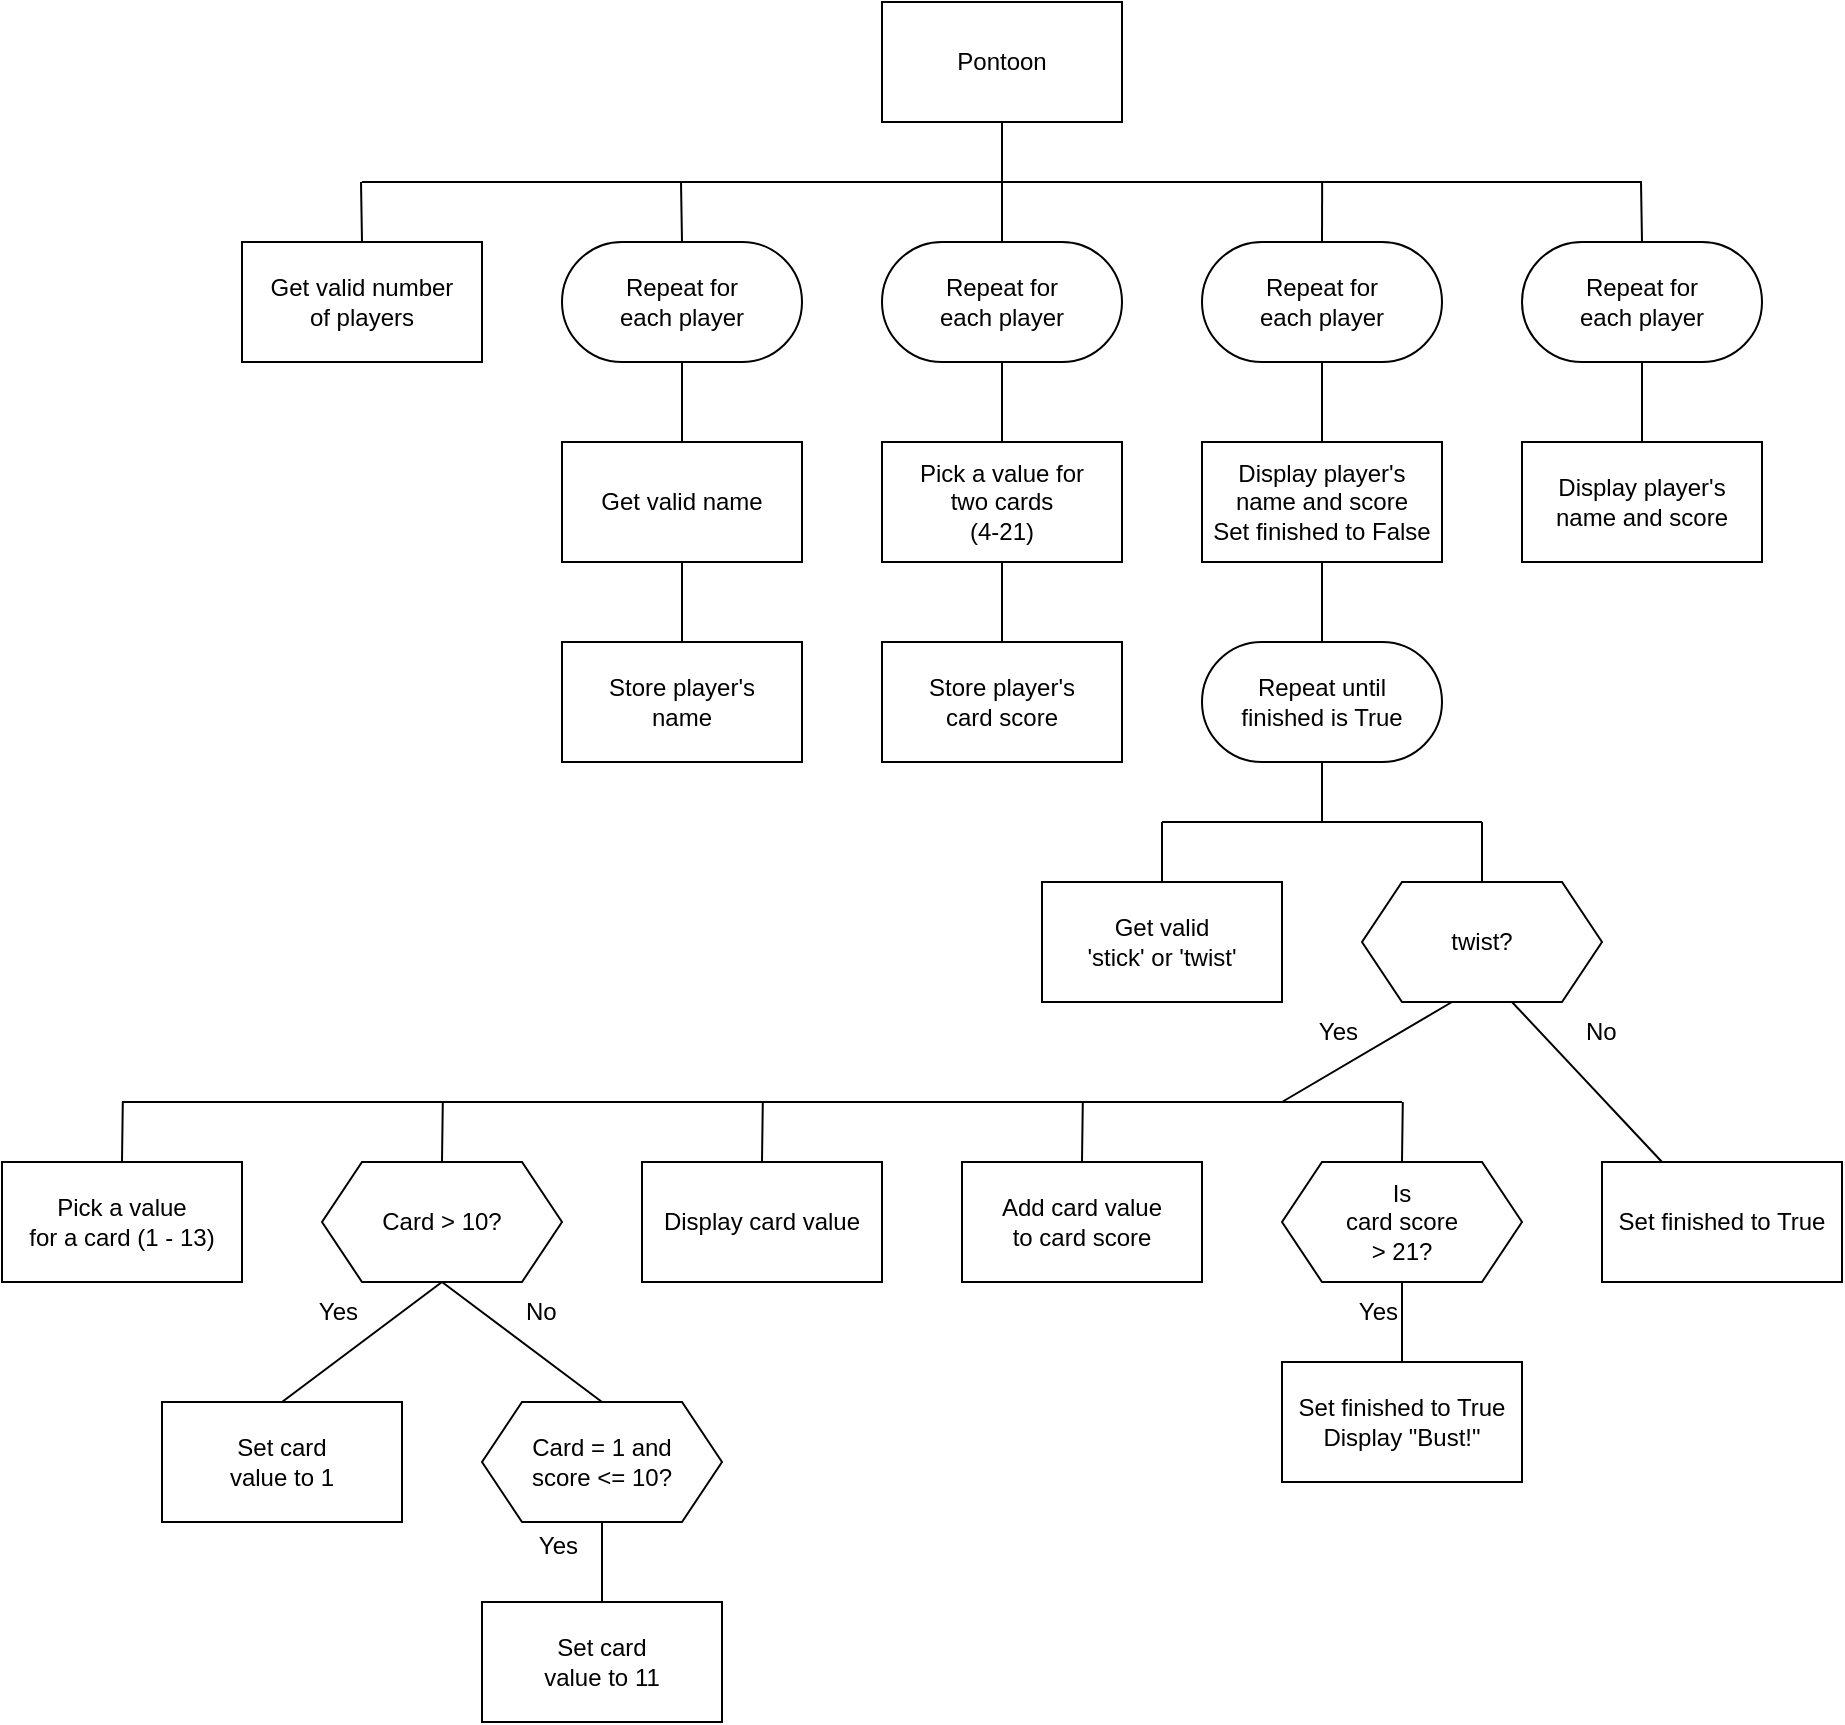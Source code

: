 <mxfile version="24.7.17">
  <diagram name="sd2" id="Cqxg87iTtP6EbldI1dy2">
    <mxGraphModel dx="934" dy="611" grid="1" gridSize="10" guides="1" tooltips="1" connect="1" arrows="1" fold="1" page="1" pageScale="1" pageWidth="1169" pageHeight="827" math="0" shadow="0">
      <root>
        <mxCell id="YYdIqWu0XJPtPmmvYkwn-0" />
        <mxCell id="YYdIqWu0XJPtPmmvYkwn-1" parent="YYdIqWu0XJPtPmmvYkwn-0" />
        <mxCell id="YYdIqWu0XJPtPmmvYkwn-2" style="edgeStyle=none;shape=connector;rounded=0;orthogonalLoop=1;jettySize=auto;html=1;exitX=0.5;exitY=1;exitDx=0;exitDy=0;entryX=0.5;entryY=0;entryDx=0;entryDy=0;labelBackgroundColor=default;strokeColor=default;fontFamily=Helvetica;fontSize=11;fontColor=default;endArrow=none;endFill=0;" parent="YYdIqWu0XJPtPmmvYkwn-1" source="YYdIqWu0XJPtPmmvYkwn-3" target="YYdIqWu0XJPtPmmvYkwn-13" edge="1">
          <mxGeometry relative="1" as="geometry" />
        </mxCell>
        <mxCell id="YYdIqWu0XJPtPmmvYkwn-3" value="Pontoon" style="rounded=0;whiteSpace=wrap;html=1;" parent="YYdIqWu0XJPtPmmvYkwn-1" vertex="1">
          <mxGeometry x="600" y="40" width="120" height="60" as="geometry" />
        </mxCell>
        <mxCell id="YYdIqWu0XJPtPmmvYkwn-4" style="edgeStyle=none;shape=connector;rounded=0;orthogonalLoop=1;jettySize=auto;html=1;exitX=0.5;exitY=0;exitDx=0;exitDy=0;labelBackgroundColor=default;strokeColor=default;fontFamily=Helvetica;fontSize=11;fontColor=default;endArrow=none;endFill=0;" parent="YYdIqWu0XJPtPmmvYkwn-1" source="YYdIqWu0XJPtPmmvYkwn-5" edge="1">
          <mxGeometry relative="1" as="geometry">
            <mxPoint x="339.5" y="130" as="targetPoint" />
          </mxGeometry>
        </mxCell>
        <mxCell id="YYdIqWu0XJPtPmmvYkwn-5" value="Get valid number&lt;br&gt;of players" style="rounded=0;whiteSpace=wrap;html=1;" parent="YYdIqWu0XJPtPmmvYkwn-1" vertex="1">
          <mxGeometry x="280" y="160" width="120" height="60" as="geometry" />
        </mxCell>
        <mxCell id="YYdIqWu0XJPtPmmvYkwn-6" style="rounded=0;orthogonalLoop=1;jettySize=auto;html=1;exitX=0.5;exitY=1;exitDx=0;exitDy=0;entryX=0.5;entryY=0;entryDx=0;entryDy=0;endArrow=none;endFill=0;" parent="YYdIqWu0XJPtPmmvYkwn-1" source="YYdIqWu0XJPtPmmvYkwn-8" target="YYdIqWu0XJPtPmmvYkwn-10" edge="1">
          <mxGeometry relative="1" as="geometry" />
        </mxCell>
        <mxCell id="YYdIqWu0XJPtPmmvYkwn-7" style="edgeStyle=none;shape=connector;rounded=0;orthogonalLoop=1;jettySize=auto;html=1;exitX=0.5;exitY=0;exitDx=0;exitDy=0;labelBackgroundColor=default;strokeColor=default;fontFamily=Helvetica;fontSize=11;fontColor=default;endArrow=none;endFill=0;" parent="YYdIqWu0XJPtPmmvYkwn-1" source="YYdIqWu0XJPtPmmvYkwn-8" edge="1">
          <mxGeometry relative="1" as="geometry">
            <mxPoint x="499.5" y="130" as="targetPoint" />
          </mxGeometry>
        </mxCell>
        <mxCell id="YYdIqWu0XJPtPmmvYkwn-8" value="Repeat for&lt;br&gt;each player" style="rounded=1;whiteSpace=wrap;html=1;arcSize=50;" parent="YYdIqWu0XJPtPmmvYkwn-1" vertex="1">
          <mxGeometry x="440" y="160" width="120" height="60" as="geometry" />
        </mxCell>
        <mxCell id="YYdIqWu0XJPtPmmvYkwn-9" style="edgeStyle=none;shape=connector;rounded=0;orthogonalLoop=1;jettySize=auto;html=1;exitX=0.5;exitY=1;exitDx=0;exitDy=0;entryX=0.5;entryY=0;entryDx=0;entryDy=0;labelBackgroundColor=default;strokeColor=default;fontFamily=Helvetica;fontSize=11;fontColor=default;endArrow=none;endFill=0;" parent="YYdIqWu0XJPtPmmvYkwn-1" source="YYdIqWu0XJPtPmmvYkwn-10" target="YYdIqWu0XJPtPmmvYkwn-11" edge="1">
          <mxGeometry relative="1" as="geometry" />
        </mxCell>
        <mxCell id="YYdIqWu0XJPtPmmvYkwn-10" value="Get valid name" style="rounded=0;whiteSpace=wrap;html=1;" parent="YYdIqWu0XJPtPmmvYkwn-1" vertex="1">
          <mxGeometry x="440" y="260" width="120" height="60" as="geometry" />
        </mxCell>
        <mxCell id="YYdIqWu0XJPtPmmvYkwn-11" value="Store player&#39;s&lt;br&gt;name" style="rounded=0;whiteSpace=wrap;html=1;" parent="YYdIqWu0XJPtPmmvYkwn-1" vertex="1">
          <mxGeometry x="440" y="360" width="120" height="60" as="geometry" />
        </mxCell>
        <mxCell id="YYdIqWu0XJPtPmmvYkwn-12" style="edgeStyle=none;shape=connector;rounded=0;orthogonalLoop=1;jettySize=auto;html=1;exitX=0.5;exitY=1;exitDx=0;exitDy=0;entryX=0.5;entryY=0;entryDx=0;entryDy=0;labelBackgroundColor=default;strokeColor=default;fontFamily=Helvetica;fontSize=11;fontColor=default;endArrow=none;endFill=0;" parent="YYdIqWu0XJPtPmmvYkwn-1" source="YYdIqWu0XJPtPmmvYkwn-13" target="YYdIqWu0XJPtPmmvYkwn-15" edge="1">
          <mxGeometry relative="1" as="geometry" />
        </mxCell>
        <mxCell id="YYdIqWu0XJPtPmmvYkwn-13" value="Repeat for&lt;br&gt;each player" style="rounded=1;whiteSpace=wrap;html=1;arcSize=50;" parent="YYdIqWu0XJPtPmmvYkwn-1" vertex="1">
          <mxGeometry x="600" y="160" width="120" height="60" as="geometry" />
        </mxCell>
        <mxCell id="YYdIqWu0XJPtPmmvYkwn-14" style="edgeStyle=none;shape=connector;rounded=0;orthogonalLoop=1;jettySize=auto;html=1;exitX=0.5;exitY=1;exitDx=0;exitDy=0;entryX=0.5;entryY=0;entryDx=0;entryDy=0;labelBackgroundColor=default;strokeColor=default;fontFamily=Helvetica;fontSize=11;fontColor=default;endArrow=none;endFill=0;" parent="YYdIqWu0XJPtPmmvYkwn-1" source="YYdIqWu0XJPtPmmvYkwn-15" target="YYdIqWu0XJPtPmmvYkwn-16" edge="1">
          <mxGeometry relative="1" as="geometry" />
        </mxCell>
        <mxCell id="YYdIqWu0XJPtPmmvYkwn-15" value="Pick a value for&lt;br&gt;two cards&lt;br&gt;(4-21)" style="rounded=0;whiteSpace=wrap;html=1;" parent="YYdIqWu0XJPtPmmvYkwn-1" vertex="1">
          <mxGeometry x="600" y="260" width="120" height="60" as="geometry" />
        </mxCell>
        <mxCell id="YYdIqWu0XJPtPmmvYkwn-16" value="Store player&#39;s&lt;br&gt;card score" style="rounded=0;whiteSpace=wrap;html=1;" parent="YYdIqWu0XJPtPmmvYkwn-1" vertex="1">
          <mxGeometry x="600" y="360" width="120" height="60" as="geometry" />
        </mxCell>
        <mxCell id="YYdIqWu0XJPtPmmvYkwn-17" style="edgeStyle=none;shape=connector;rounded=0;orthogonalLoop=1;jettySize=auto;html=1;exitX=0.5;exitY=1;exitDx=0;exitDy=0;entryX=0.5;entryY=0;entryDx=0;entryDy=0;labelBackgroundColor=default;strokeColor=default;fontFamily=Helvetica;fontSize=11;fontColor=default;endArrow=none;endFill=0;" parent="YYdIqWu0XJPtPmmvYkwn-1" source="YYdIqWu0XJPtPmmvYkwn-19" target="YYdIqWu0XJPtPmmvYkwn-21" edge="1">
          <mxGeometry relative="1" as="geometry" />
        </mxCell>
        <mxCell id="YYdIqWu0XJPtPmmvYkwn-18" style="edgeStyle=none;shape=connector;rounded=0;orthogonalLoop=1;jettySize=auto;html=1;exitX=0.5;exitY=0;exitDx=0;exitDy=0;labelBackgroundColor=default;strokeColor=default;fontFamily=Helvetica;fontSize=11;fontColor=default;endArrow=none;endFill=0;" parent="YYdIqWu0XJPtPmmvYkwn-1" source="YYdIqWu0XJPtPmmvYkwn-19" edge="1">
          <mxGeometry relative="1" as="geometry">
            <mxPoint x="820.077" y="130" as="targetPoint" />
          </mxGeometry>
        </mxCell>
        <mxCell id="YYdIqWu0XJPtPmmvYkwn-19" value="Repeat for&lt;br&gt;each player" style="rounded=1;whiteSpace=wrap;html=1;arcSize=50;" parent="YYdIqWu0XJPtPmmvYkwn-1" vertex="1">
          <mxGeometry x="760" y="160" width="120" height="60" as="geometry" />
        </mxCell>
        <mxCell id="YYdIqWu0XJPtPmmvYkwn-20" style="edgeStyle=none;shape=connector;rounded=0;orthogonalLoop=1;jettySize=auto;html=1;exitX=0.5;exitY=1;exitDx=0;exitDy=0;entryX=0.5;entryY=0;entryDx=0;entryDy=0;labelBackgroundColor=default;strokeColor=default;fontFamily=Helvetica;fontSize=11;fontColor=default;endArrow=none;endFill=0;" parent="YYdIqWu0XJPtPmmvYkwn-1" source="YYdIqWu0XJPtPmmvYkwn-21" target="YYdIqWu0XJPtPmmvYkwn-23" edge="1">
          <mxGeometry relative="1" as="geometry" />
        </mxCell>
        <mxCell id="YYdIqWu0XJPtPmmvYkwn-21" value="Display player&#39;s&lt;br&gt;name and score&lt;div&gt;Set finished to False&lt;/div&gt;" style="rounded=0;whiteSpace=wrap;html=1;" parent="YYdIqWu0XJPtPmmvYkwn-1" vertex="1">
          <mxGeometry x="760" y="260" width="120" height="60" as="geometry" />
        </mxCell>
        <mxCell id="YYdIqWu0XJPtPmmvYkwn-22" style="edgeStyle=none;shape=connector;rounded=0;orthogonalLoop=1;jettySize=auto;html=1;exitX=0.5;exitY=1;exitDx=0;exitDy=0;labelBackgroundColor=default;strokeColor=default;fontFamily=Helvetica;fontSize=11;fontColor=default;endArrow=none;endFill=0;" parent="YYdIqWu0XJPtPmmvYkwn-1" source="YYdIqWu0XJPtPmmvYkwn-23" edge="1">
          <mxGeometry relative="1" as="geometry">
            <mxPoint x="820" y="450" as="targetPoint" />
          </mxGeometry>
        </mxCell>
        <mxCell id="YYdIqWu0XJPtPmmvYkwn-23" value="Repeat until&lt;br&gt;finished is True" style="rounded=1;whiteSpace=wrap;html=1;arcSize=50;" parent="YYdIqWu0XJPtPmmvYkwn-1" vertex="1">
          <mxGeometry x="760" y="360" width="120" height="60" as="geometry" />
        </mxCell>
        <mxCell id="YYdIqWu0XJPtPmmvYkwn-24" style="edgeStyle=none;shape=connector;rounded=0;orthogonalLoop=1;jettySize=auto;html=1;exitX=0.5;exitY=0;exitDx=0;exitDy=0;labelBackgroundColor=default;strokeColor=default;fontFamily=Helvetica;fontSize=11;fontColor=default;endArrow=none;endFill=0;" parent="YYdIqWu0XJPtPmmvYkwn-1" source="YYdIqWu0XJPtPmmvYkwn-25" edge="1">
          <mxGeometry relative="1" as="geometry">
            <mxPoint x="740" y="450" as="targetPoint" />
          </mxGeometry>
        </mxCell>
        <mxCell id="YYdIqWu0XJPtPmmvYkwn-25" value="Get valid&lt;br&gt;&#39;stick&#39; or &#39;twist&#39;" style="rounded=0;whiteSpace=wrap;html=1;" parent="YYdIqWu0XJPtPmmvYkwn-1" vertex="1">
          <mxGeometry x="680" y="480" width="120" height="60" as="geometry" />
        </mxCell>
        <mxCell id="YYdIqWu0XJPtPmmvYkwn-26" style="edgeStyle=none;shape=connector;rounded=0;orthogonalLoop=1;jettySize=auto;html=1;labelBackgroundColor=default;strokeColor=default;fontFamily=Helvetica;fontSize=11;fontColor=default;endArrow=none;endFill=0;exitX=0.375;exitY=1;exitDx=0;exitDy=0;" parent="YYdIqWu0XJPtPmmvYkwn-1" source="YYdIqWu0XJPtPmmvYkwn-28" edge="1">
          <mxGeometry relative="1" as="geometry">
            <mxPoint x="800" y="590" as="targetPoint" />
            <mxPoint x="890" y="580" as="sourcePoint" />
          </mxGeometry>
        </mxCell>
        <mxCell id="YYdIqWu0XJPtPmmvYkwn-27" style="edgeStyle=orthogonalEdgeStyle;rounded=0;orthogonalLoop=1;jettySize=auto;html=1;exitX=0.5;exitY=0;exitDx=0;exitDy=0;endArrow=none;endFill=0;" parent="YYdIqWu0XJPtPmmvYkwn-1" source="YYdIqWu0XJPtPmmvYkwn-28" edge="1">
          <mxGeometry relative="1" as="geometry">
            <mxPoint x="900" y="450" as="targetPoint" />
          </mxGeometry>
        </mxCell>
        <mxCell id="O8PprKsM1skhI8_brBI8-1" style="rounded=0;orthogonalLoop=1;jettySize=auto;html=1;exitX=0.625;exitY=1;exitDx=0;exitDy=0;entryX=0.25;entryY=0;entryDx=0;entryDy=0;endArrow=none;endFill=0;" parent="YYdIqWu0XJPtPmmvYkwn-1" source="YYdIqWu0XJPtPmmvYkwn-28" target="O8PprKsM1skhI8_brBI8-0" edge="1">
          <mxGeometry relative="1" as="geometry" />
        </mxCell>
        <mxCell id="YYdIqWu0XJPtPmmvYkwn-28" value="twist?" style="shape=hexagon;perimeter=hexagonPerimeter2;whiteSpace=wrap;html=1;fixedSize=1;" parent="YYdIqWu0XJPtPmmvYkwn-1" vertex="1">
          <mxGeometry x="840" y="480" width="120" height="60" as="geometry" />
        </mxCell>
        <mxCell id="YYdIqWu0XJPtPmmvYkwn-29" style="edgeStyle=none;shape=connector;rounded=0;orthogonalLoop=1;jettySize=auto;html=1;exitX=0.5;exitY=0;exitDx=0;exitDy=0;labelBackgroundColor=default;strokeColor=default;fontFamily=Helvetica;fontSize=11;fontColor=default;endArrow=none;endFill=0;" parent="YYdIqWu0XJPtPmmvYkwn-1" source="YYdIqWu0XJPtPmmvYkwn-30" edge="1">
          <mxGeometry relative="1" as="geometry">
            <mxPoint x="700.4" y="590" as="targetPoint" />
          </mxGeometry>
        </mxCell>
        <mxCell id="YYdIqWu0XJPtPmmvYkwn-30" value="Add card value&lt;br&gt;to card score" style="rounded=0;whiteSpace=wrap;html=1;" parent="YYdIqWu0XJPtPmmvYkwn-1" vertex="1">
          <mxGeometry x="640" y="620" width="120" height="60" as="geometry" />
        </mxCell>
        <mxCell id="YYdIqWu0XJPtPmmvYkwn-31" style="edgeStyle=none;shape=connector;rounded=0;orthogonalLoop=1;jettySize=auto;html=1;exitX=0.5;exitY=0;exitDx=0;exitDy=0;labelBackgroundColor=default;strokeColor=default;fontFamily=Helvetica;fontSize=11;fontColor=default;endArrow=none;endFill=0;" parent="YYdIqWu0XJPtPmmvYkwn-1" source="YYdIqWu0XJPtPmmvYkwn-32" edge="1">
          <mxGeometry relative="1" as="geometry">
            <mxPoint x="220.4" y="590" as="targetPoint" />
          </mxGeometry>
        </mxCell>
        <mxCell id="YYdIqWu0XJPtPmmvYkwn-32" value="Pick a value&lt;br&gt;for a card (1 - 13)" style="rounded=0;whiteSpace=wrap;html=1;" parent="YYdIqWu0XJPtPmmvYkwn-1" vertex="1">
          <mxGeometry x="160" y="620" width="120" height="60" as="geometry" />
        </mxCell>
        <mxCell id="YYdIqWu0XJPtPmmvYkwn-33" style="edgeStyle=none;shape=connector;rounded=0;orthogonalLoop=1;jettySize=auto;html=1;exitX=0.5;exitY=1;exitDx=0;exitDy=0;entryX=0.5;entryY=0;entryDx=0;entryDy=0;labelBackgroundColor=default;strokeColor=default;fontFamily=Helvetica;fontSize=11;fontColor=default;endArrow=none;endFill=0;" parent="YYdIqWu0XJPtPmmvYkwn-1" source="YYdIqWu0XJPtPmmvYkwn-35" target="YYdIqWu0XJPtPmmvYkwn-36" edge="1">
          <mxGeometry relative="1" as="geometry" />
        </mxCell>
        <mxCell id="YYdIqWu0XJPtPmmvYkwn-34" style="edgeStyle=none;shape=connector;rounded=0;orthogonalLoop=1;jettySize=auto;html=1;exitX=0.5;exitY=0;exitDx=0;exitDy=0;labelBackgroundColor=default;strokeColor=default;fontFamily=Helvetica;fontSize=11;fontColor=default;endArrow=none;endFill=0;" parent="YYdIqWu0XJPtPmmvYkwn-1" source="YYdIqWu0XJPtPmmvYkwn-35" edge="1">
          <mxGeometry relative="1" as="geometry">
            <mxPoint x="380.4" y="590" as="targetPoint" />
          </mxGeometry>
        </mxCell>
        <mxCell id="Y-HUip0BPCbZlhrIMLS2-1" style="rounded=0;orthogonalLoop=1;jettySize=auto;html=1;exitX=0.5;exitY=1;exitDx=0;exitDy=0;entryX=0.5;entryY=0;entryDx=0;entryDy=0;endArrow=none;endFill=0;" edge="1" parent="YYdIqWu0XJPtPmmvYkwn-1" source="YYdIqWu0XJPtPmmvYkwn-35" target="Y-HUip0BPCbZlhrIMLS2-0">
          <mxGeometry relative="1" as="geometry" />
        </mxCell>
        <mxCell id="YYdIqWu0XJPtPmmvYkwn-35" value="Card &amp;gt; 10?" style="shape=hexagon;perimeter=hexagonPerimeter2;whiteSpace=wrap;html=1;fixedSize=1;" parent="YYdIqWu0XJPtPmmvYkwn-1" vertex="1">
          <mxGeometry x="320" y="620" width="120" height="60" as="geometry" />
        </mxCell>
        <mxCell id="YYdIqWu0XJPtPmmvYkwn-36" value="Set card&lt;br&gt;value to 1" style="rounded=0;whiteSpace=wrap;html=1;" parent="YYdIqWu0XJPtPmmvYkwn-1" vertex="1">
          <mxGeometry x="240" y="740" width="120" height="60" as="geometry" />
        </mxCell>
        <mxCell id="YYdIqWu0XJPtPmmvYkwn-37" style="edgeStyle=none;shape=connector;rounded=0;orthogonalLoop=1;jettySize=auto;html=1;exitX=0.5;exitY=1;exitDx=0;exitDy=0;entryX=0.5;entryY=0;entryDx=0;entryDy=0;labelBackgroundColor=default;strokeColor=default;fontFamily=Helvetica;fontSize=11;fontColor=default;endArrow=none;endFill=0;" parent="YYdIqWu0XJPtPmmvYkwn-1" source="YYdIqWu0XJPtPmmvYkwn-39" target="YYdIqWu0XJPtPmmvYkwn-40" edge="1">
          <mxGeometry relative="1" as="geometry" />
        </mxCell>
        <mxCell id="YYdIqWu0XJPtPmmvYkwn-38" style="edgeStyle=none;shape=connector;rounded=0;orthogonalLoop=1;jettySize=auto;html=1;exitX=0.5;exitY=0;exitDx=0;exitDy=0;labelBackgroundColor=default;strokeColor=default;fontFamily=Helvetica;fontSize=11;fontColor=default;endArrow=none;endFill=0;" parent="YYdIqWu0XJPtPmmvYkwn-1" source="YYdIqWu0XJPtPmmvYkwn-39" edge="1">
          <mxGeometry relative="1" as="geometry">
            <mxPoint x="860.4" y="590" as="targetPoint" />
          </mxGeometry>
        </mxCell>
        <mxCell id="YYdIqWu0XJPtPmmvYkwn-39" value="Is&lt;div&gt;card score&lt;/div&gt;&lt;div&gt;&amp;gt; 21?&lt;/div&gt;" style="shape=hexagon;perimeter=hexagonPerimeter2;whiteSpace=wrap;html=1;fixedSize=1;" parent="YYdIqWu0XJPtPmmvYkwn-1" vertex="1">
          <mxGeometry x="800" y="620" width="120" height="60" as="geometry" />
        </mxCell>
        <mxCell id="YYdIqWu0XJPtPmmvYkwn-40" value="Set finished to True&lt;div&gt;Display &quot;Bust!&quot;&lt;/div&gt;" style="rounded=0;whiteSpace=wrap;html=1;" parent="YYdIqWu0XJPtPmmvYkwn-1" vertex="1">
          <mxGeometry x="800" y="720" width="120" height="60" as="geometry" />
        </mxCell>
        <mxCell id="YYdIqWu0XJPtPmmvYkwn-41" style="edgeStyle=none;shape=connector;rounded=0;orthogonalLoop=1;jettySize=auto;html=1;exitX=0.5;exitY=1;exitDx=0;exitDy=0;entryX=0.5;entryY=0;entryDx=0;entryDy=0;labelBackgroundColor=default;strokeColor=default;fontFamily=Helvetica;fontSize=11;fontColor=default;endArrow=none;endFill=0;" parent="YYdIqWu0XJPtPmmvYkwn-1" source="YYdIqWu0XJPtPmmvYkwn-43" target="YYdIqWu0XJPtPmmvYkwn-44" edge="1">
          <mxGeometry relative="1" as="geometry" />
        </mxCell>
        <mxCell id="YYdIqWu0XJPtPmmvYkwn-42" style="edgeStyle=none;shape=connector;rounded=0;orthogonalLoop=1;jettySize=auto;html=1;exitX=0.5;exitY=0;exitDx=0;exitDy=0;labelBackgroundColor=default;strokeColor=default;fontFamily=Helvetica;fontSize=11;fontColor=default;endArrow=none;endFill=0;" parent="YYdIqWu0XJPtPmmvYkwn-1" source="YYdIqWu0XJPtPmmvYkwn-43" edge="1">
          <mxGeometry relative="1" as="geometry">
            <mxPoint x="979.5" y="130" as="targetPoint" />
          </mxGeometry>
        </mxCell>
        <mxCell id="YYdIqWu0XJPtPmmvYkwn-43" value="Repeat for&lt;br&gt;each player" style="rounded=1;whiteSpace=wrap;html=1;arcSize=50;" parent="YYdIqWu0XJPtPmmvYkwn-1" vertex="1">
          <mxGeometry x="920" y="160" width="120" height="60" as="geometry" />
        </mxCell>
        <mxCell id="YYdIqWu0XJPtPmmvYkwn-44" value="Display player&#39;s&lt;br&gt;name and score" style="rounded=0;whiteSpace=wrap;html=1;" parent="YYdIqWu0XJPtPmmvYkwn-1" vertex="1">
          <mxGeometry x="920" y="260" width="120" height="60" as="geometry" />
        </mxCell>
        <mxCell id="YYdIqWu0XJPtPmmvYkwn-45" value="" style="endArrow=none;html=1;rounded=0;labelBackgroundColor=default;strokeColor=default;fontFamily=Helvetica;fontSize=11;fontColor=default;shape=connector;" parent="YYdIqWu0XJPtPmmvYkwn-1" edge="1">
          <mxGeometry width="50" height="50" relative="1" as="geometry">
            <mxPoint x="220" y="590" as="sourcePoint" />
            <mxPoint x="860" y="590" as="targetPoint" />
          </mxGeometry>
        </mxCell>
        <mxCell id="YYdIqWu0XJPtPmmvYkwn-46" value="" style="endArrow=none;html=1;rounded=0;labelBackgroundColor=default;strokeColor=default;fontFamily=Helvetica;fontSize=11;fontColor=default;shape=connector;" parent="YYdIqWu0XJPtPmmvYkwn-1" edge="1">
          <mxGeometry width="50" height="50" relative="1" as="geometry">
            <mxPoint x="740" y="450" as="sourcePoint" />
            <mxPoint x="900" y="450" as="targetPoint" />
          </mxGeometry>
        </mxCell>
        <mxCell id="YYdIqWu0XJPtPmmvYkwn-47" value="" style="endArrow=none;html=1;rounded=0;labelBackgroundColor=default;strokeColor=default;fontFamily=Helvetica;fontSize=11;fontColor=default;shape=connector;" parent="YYdIqWu0XJPtPmmvYkwn-1" edge="1">
          <mxGeometry width="50" height="50" relative="1" as="geometry">
            <mxPoint x="340" y="130" as="sourcePoint" />
            <mxPoint x="980" y="130" as="targetPoint" />
          </mxGeometry>
        </mxCell>
        <mxCell id="YYdIqWu0XJPtPmmvYkwn-48" value="Yes" style="text;html=1;align=right;verticalAlign=middle;whiteSpace=wrap;rounded=0;" parent="YYdIqWu0XJPtPmmvYkwn-1" vertex="1">
          <mxGeometry x="800" y="540" width="40" height="30" as="geometry" />
        </mxCell>
        <mxCell id="YYdIqWu0XJPtPmmvYkwn-49" value="Yes" style="text;html=1;align=right;verticalAlign=middle;whiteSpace=wrap;rounded=0;" parent="YYdIqWu0XJPtPmmvYkwn-1" vertex="1">
          <mxGeometry x="820" y="680" width="40" height="30" as="geometry" />
        </mxCell>
        <mxCell id="YYdIqWu0XJPtPmmvYkwn-50" value="Yes" style="text;html=1;align=right;verticalAlign=middle;whiteSpace=wrap;rounded=0;" parent="YYdIqWu0XJPtPmmvYkwn-1" vertex="1">
          <mxGeometry x="300" y="680" width="40" height="30" as="geometry" />
        </mxCell>
        <mxCell id="YYdIqWu0XJPtPmmvYkwn-51" style="edgeStyle=none;shape=connector;rounded=0;orthogonalLoop=1;jettySize=auto;html=1;exitX=0.5;exitY=0;exitDx=0;exitDy=0;labelBackgroundColor=default;strokeColor=default;fontFamily=Helvetica;fontSize=11;fontColor=default;endArrow=none;endFill=0;" parent="YYdIqWu0XJPtPmmvYkwn-1" source="YYdIqWu0XJPtPmmvYkwn-52" edge="1">
          <mxGeometry relative="1" as="geometry">
            <mxPoint x="540.4" y="590" as="targetPoint" />
          </mxGeometry>
        </mxCell>
        <mxCell id="YYdIqWu0XJPtPmmvYkwn-52" value="Display card value" style="rounded=0;whiteSpace=wrap;html=1;" parent="YYdIqWu0XJPtPmmvYkwn-1" vertex="1">
          <mxGeometry x="480" y="620" width="120" height="60" as="geometry" />
        </mxCell>
        <mxCell id="O8PprKsM1skhI8_brBI8-0" value="Set finished to True" style="rounded=0;whiteSpace=wrap;html=1;" parent="YYdIqWu0XJPtPmmvYkwn-1" vertex="1">
          <mxGeometry x="960" y="620" width="120" height="60" as="geometry" />
        </mxCell>
        <mxCell id="O8PprKsM1skhI8_brBI8-2" value="No" style="text;html=1;align=left;verticalAlign=middle;whiteSpace=wrap;rounded=0;" parent="YYdIqWu0XJPtPmmvYkwn-1" vertex="1">
          <mxGeometry x="950" y="540" width="40" height="30" as="geometry" />
        </mxCell>
        <mxCell id="Y-HUip0BPCbZlhrIMLS2-3" style="edgeStyle=orthogonalEdgeStyle;rounded=0;orthogonalLoop=1;jettySize=auto;html=1;exitX=0.5;exitY=1;exitDx=0;exitDy=0;entryX=0.5;entryY=0;entryDx=0;entryDy=0;endArrow=none;endFill=0;" edge="1" parent="YYdIqWu0XJPtPmmvYkwn-1" source="Y-HUip0BPCbZlhrIMLS2-0" target="Y-HUip0BPCbZlhrIMLS2-2">
          <mxGeometry relative="1" as="geometry" />
        </mxCell>
        <mxCell id="Y-HUip0BPCbZlhrIMLS2-0" value="Card = 1 and&lt;br&gt;score &amp;lt;= 10?" style="shape=hexagon;perimeter=hexagonPerimeter2;whiteSpace=wrap;html=1;fixedSize=1;" vertex="1" parent="YYdIqWu0XJPtPmmvYkwn-1">
          <mxGeometry x="400" y="740" width="120" height="60" as="geometry" />
        </mxCell>
        <mxCell id="Y-HUip0BPCbZlhrIMLS2-2" value="Set card&lt;br&gt;value to 11" style="rounded=0;whiteSpace=wrap;html=1;" vertex="1" parent="YYdIqWu0XJPtPmmvYkwn-1">
          <mxGeometry x="400" y="840" width="120" height="60" as="geometry" />
        </mxCell>
        <mxCell id="Y-HUip0BPCbZlhrIMLS2-4" value="No" style="text;html=1;align=left;verticalAlign=middle;whiteSpace=wrap;rounded=0;" vertex="1" parent="YYdIqWu0XJPtPmmvYkwn-1">
          <mxGeometry x="420" y="680" width="40" height="30" as="geometry" />
        </mxCell>
        <mxCell id="Y-HUip0BPCbZlhrIMLS2-5" value="Yes" style="text;html=1;align=right;verticalAlign=middle;whiteSpace=wrap;rounded=0;" vertex="1" parent="YYdIqWu0XJPtPmmvYkwn-1">
          <mxGeometry x="410" y="797" width="40" height="30" as="geometry" />
        </mxCell>
      </root>
    </mxGraphModel>
  </diagram>
</mxfile>
